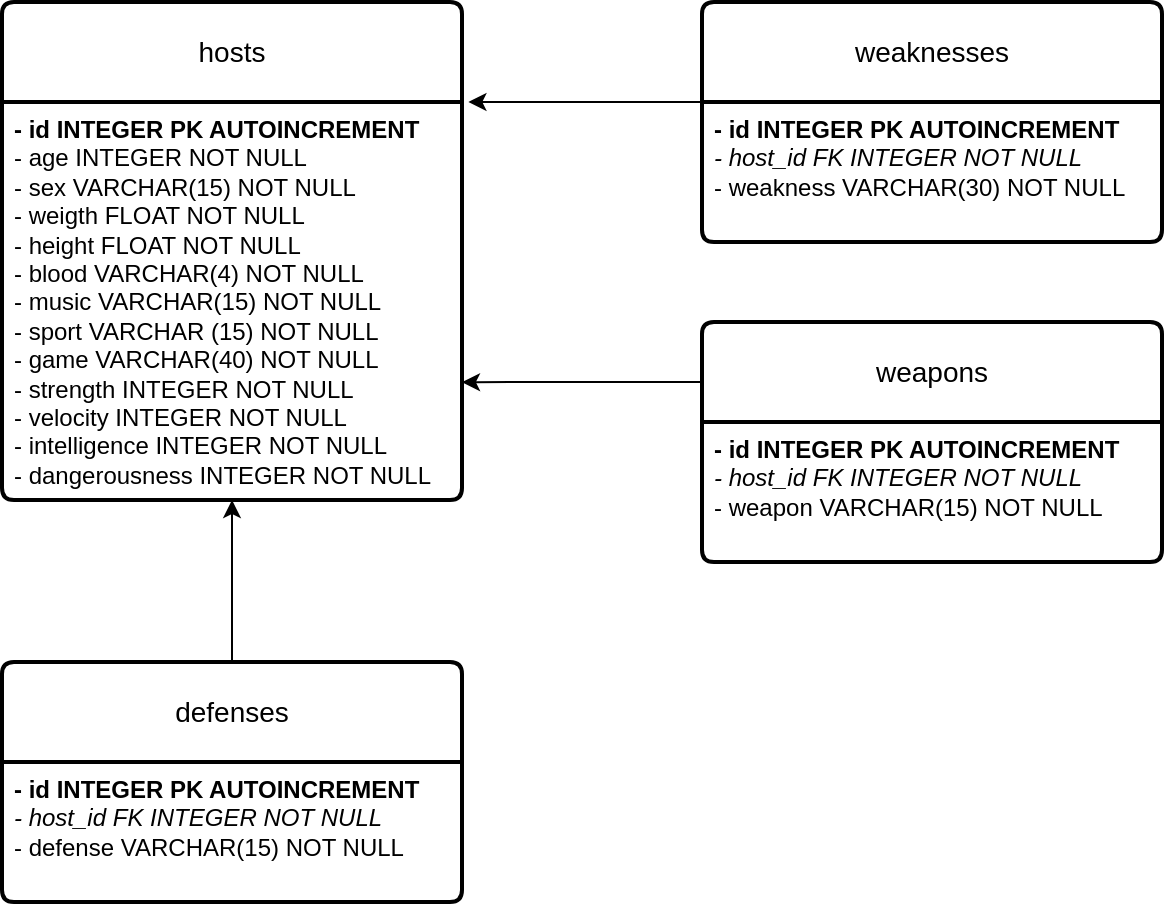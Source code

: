 <mxfile version="22.0.5" type="device">
  <diagram name="Page-1" id="54GUUr27_GdfGrGogteN">
    <mxGraphModel dx="1434" dy="798" grid="1" gridSize="10" guides="1" tooltips="1" connect="1" arrows="1" fold="1" page="1" pageScale="1" pageWidth="850" pageHeight="1100" math="0" shadow="0">
      <root>
        <mxCell id="0" />
        <mxCell id="1" parent="0" />
        <mxCell id="ifKFWrlw6HJAXA4por_U-17" value="hosts" style="swimlane;childLayout=stackLayout;horizontal=1;startSize=50;horizontalStack=0;rounded=1;fontSize=14;fontStyle=0;strokeWidth=2;resizeParent=0;resizeLast=1;shadow=0;dashed=0;align=center;arcSize=4;whiteSpace=wrap;html=1;" parent="1" vertex="1">
          <mxGeometry x="190" y="270" width="230" height="249" as="geometry" />
        </mxCell>
        <mxCell id="ifKFWrlw6HJAXA4por_U-18" value="&lt;b&gt;- id INTEGER PK AUTOINCREMENT&lt;/b&gt;&lt;br&gt;- age INTEGER NOT NULL&lt;br&gt;- sex VARCHAR(15) NOT NULL&lt;br&gt;- weigth FLOAT NOT NULL&lt;br&gt;- height FLOAT NOT NULL&lt;br&gt;- blood VARCHAR(4) NOT NULL&lt;br&gt;- music VARCHAR(15) NOT NULL&lt;br&gt;- sport VARCHAR (15) NOT NULL&lt;br&gt;- game VARCHAR(40) NOT NULL&lt;br&gt;- strength INTEGER NOT NULL&lt;br&gt;- velocity INTEGER NOT NULL&lt;br&gt;- intelligence INTEGER NOT NULL&lt;br&gt;-&amp;nbsp;dangerousness INTEGER NOT NULL" style="align=left;strokeColor=none;fillColor=none;spacingLeft=4;fontSize=12;verticalAlign=top;resizable=0;rotatable=0;part=1;html=1;" parent="ifKFWrlw6HJAXA4por_U-17" vertex="1">
          <mxGeometry y="50" width="230" height="199" as="geometry" />
        </mxCell>
        <mxCell id="ifKFWrlw6HJAXA4por_U-19" value="weaknesses" style="swimlane;childLayout=stackLayout;horizontal=1;startSize=50;horizontalStack=0;rounded=1;fontSize=14;fontStyle=0;strokeWidth=2;resizeParent=0;resizeLast=1;shadow=0;dashed=0;align=center;arcSize=4;whiteSpace=wrap;html=1;" parent="1" vertex="1">
          <mxGeometry x="540" y="270" width="230" height="120" as="geometry" />
        </mxCell>
        <mxCell id="ifKFWrlw6HJAXA4por_U-20" value="&lt;b style=&quot;border-color: var(--border-color);&quot;&gt;- id INTEGER PK AUTOINCREMENT&lt;/b&gt;&lt;br style=&quot;border-color: var(--border-color);&quot;&gt;&lt;i&gt;- host_id FK INTEGER NOT NULL&lt;/i&gt;&lt;br&gt;- weakness VARCHAR(30) NOT NULL" style="align=left;strokeColor=none;fillColor=none;spacingLeft=4;fontSize=12;verticalAlign=top;resizable=0;rotatable=0;part=1;html=1;" parent="ifKFWrlw6HJAXA4por_U-19" vertex="1">
          <mxGeometry y="50" width="230" height="70" as="geometry" />
        </mxCell>
        <mxCell id="ifKFWrlw6HJAXA4por_U-21" style="edgeStyle=orthogonalEdgeStyle;rounded=0;orthogonalLoop=1;jettySize=auto;html=1;exitX=0;exitY=0;exitDx=0;exitDy=0;entryX=1.014;entryY=0.005;entryDx=0;entryDy=0;entryPerimeter=0;" parent="1" source="ifKFWrlw6HJAXA4por_U-20" target="ifKFWrlw6HJAXA4por_U-18" edge="1">
          <mxGeometry relative="1" as="geometry">
            <Array as="points">
              <mxPoint x="423" y="320" />
            </Array>
          </mxGeometry>
        </mxCell>
        <mxCell id="ifKFWrlw6HJAXA4por_U-22" value="weapons" style="swimlane;childLayout=stackLayout;horizontal=1;startSize=50;horizontalStack=0;rounded=1;fontSize=14;fontStyle=0;strokeWidth=2;resizeParent=0;resizeLast=1;shadow=0;dashed=0;align=center;arcSize=4;whiteSpace=wrap;html=1;" parent="1" vertex="1">
          <mxGeometry x="540" y="430" width="230" height="120" as="geometry" />
        </mxCell>
        <mxCell id="ifKFWrlw6HJAXA4por_U-23" value="&lt;b style=&quot;border-color: var(--border-color);&quot;&gt;- id INTEGER PK AUTOINCREMENT&lt;/b&gt;&lt;br style=&quot;border-color: var(--border-color);&quot;&gt;&lt;i&gt;- host_id FK INTEGER NOT NULL&lt;/i&gt;&lt;br&gt;- weapon VARCHAR(15) NOT NULL" style="align=left;strokeColor=none;fillColor=none;spacingLeft=4;fontSize=12;verticalAlign=top;resizable=0;rotatable=0;part=1;html=1;" parent="ifKFWrlw6HJAXA4por_U-22" vertex="1">
          <mxGeometry y="50" width="230" height="70" as="geometry" />
        </mxCell>
        <mxCell id="ifKFWrlw6HJAXA4por_U-24" style="edgeStyle=orthogonalEdgeStyle;rounded=0;orthogonalLoop=1;jettySize=auto;html=1;exitX=0;exitY=0;exitDx=0;exitDy=0;entryX=1;entryY=0.704;entryDx=0;entryDy=0;entryPerimeter=0;" parent="1" source="ifKFWrlw6HJAXA4por_U-23" target="ifKFWrlw6HJAXA4por_U-18" edge="1">
          <mxGeometry relative="1" as="geometry" />
        </mxCell>
        <mxCell id="ifKFWrlw6HJAXA4por_U-27" style="edgeStyle=orthogonalEdgeStyle;rounded=0;orthogonalLoop=1;jettySize=auto;html=1;exitX=0.5;exitY=0;exitDx=0;exitDy=0;entryX=0.5;entryY=1;entryDx=0;entryDy=0;" parent="1" source="ifKFWrlw6HJAXA4por_U-25" target="ifKFWrlw6HJAXA4por_U-18" edge="1">
          <mxGeometry relative="1" as="geometry" />
        </mxCell>
        <mxCell id="ifKFWrlw6HJAXA4por_U-25" value="defenses" style="swimlane;childLayout=stackLayout;horizontal=1;startSize=50;horizontalStack=0;rounded=1;fontSize=14;fontStyle=0;strokeWidth=2;resizeParent=0;resizeLast=1;shadow=0;dashed=0;align=center;arcSize=4;whiteSpace=wrap;html=1;" parent="1" vertex="1">
          <mxGeometry x="190" y="600" width="230" height="120" as="geometry" />
        </mxCell>
        <mxCell id="ifKFWrlw6HJAXA4por_U-26" value="&lt;b style=&quot;border-color: var(--border-color);&quot;&gt;- id INTEGER PK AUTOINCREMENT&lt;/b&gt;&lt;br style=&quot;border-color: var(--border-color);&quot;&gt;&lt;i&gt;- host_id FK INTEGER NOT NULL&amp;nbsp;&lt;/i&gt;&lt;br&gt;- defense VARCHAR(15) NOT NULL" style="align=left;strokeColor=none;fillColor=none;spacingLeft=4;fontSize=12;verticalAlign=top;resizable=0;rotatable=0;part=1;html=1;" parent="ifKFWrlw6HJAXA4por_U-25" vertex="1">
          <mxGeometry y="50" width="230" height="70" as="geometry" />
        </mxCell>
      </root>
    </mxGraphModel>
  </diagram>
</mxfile>
